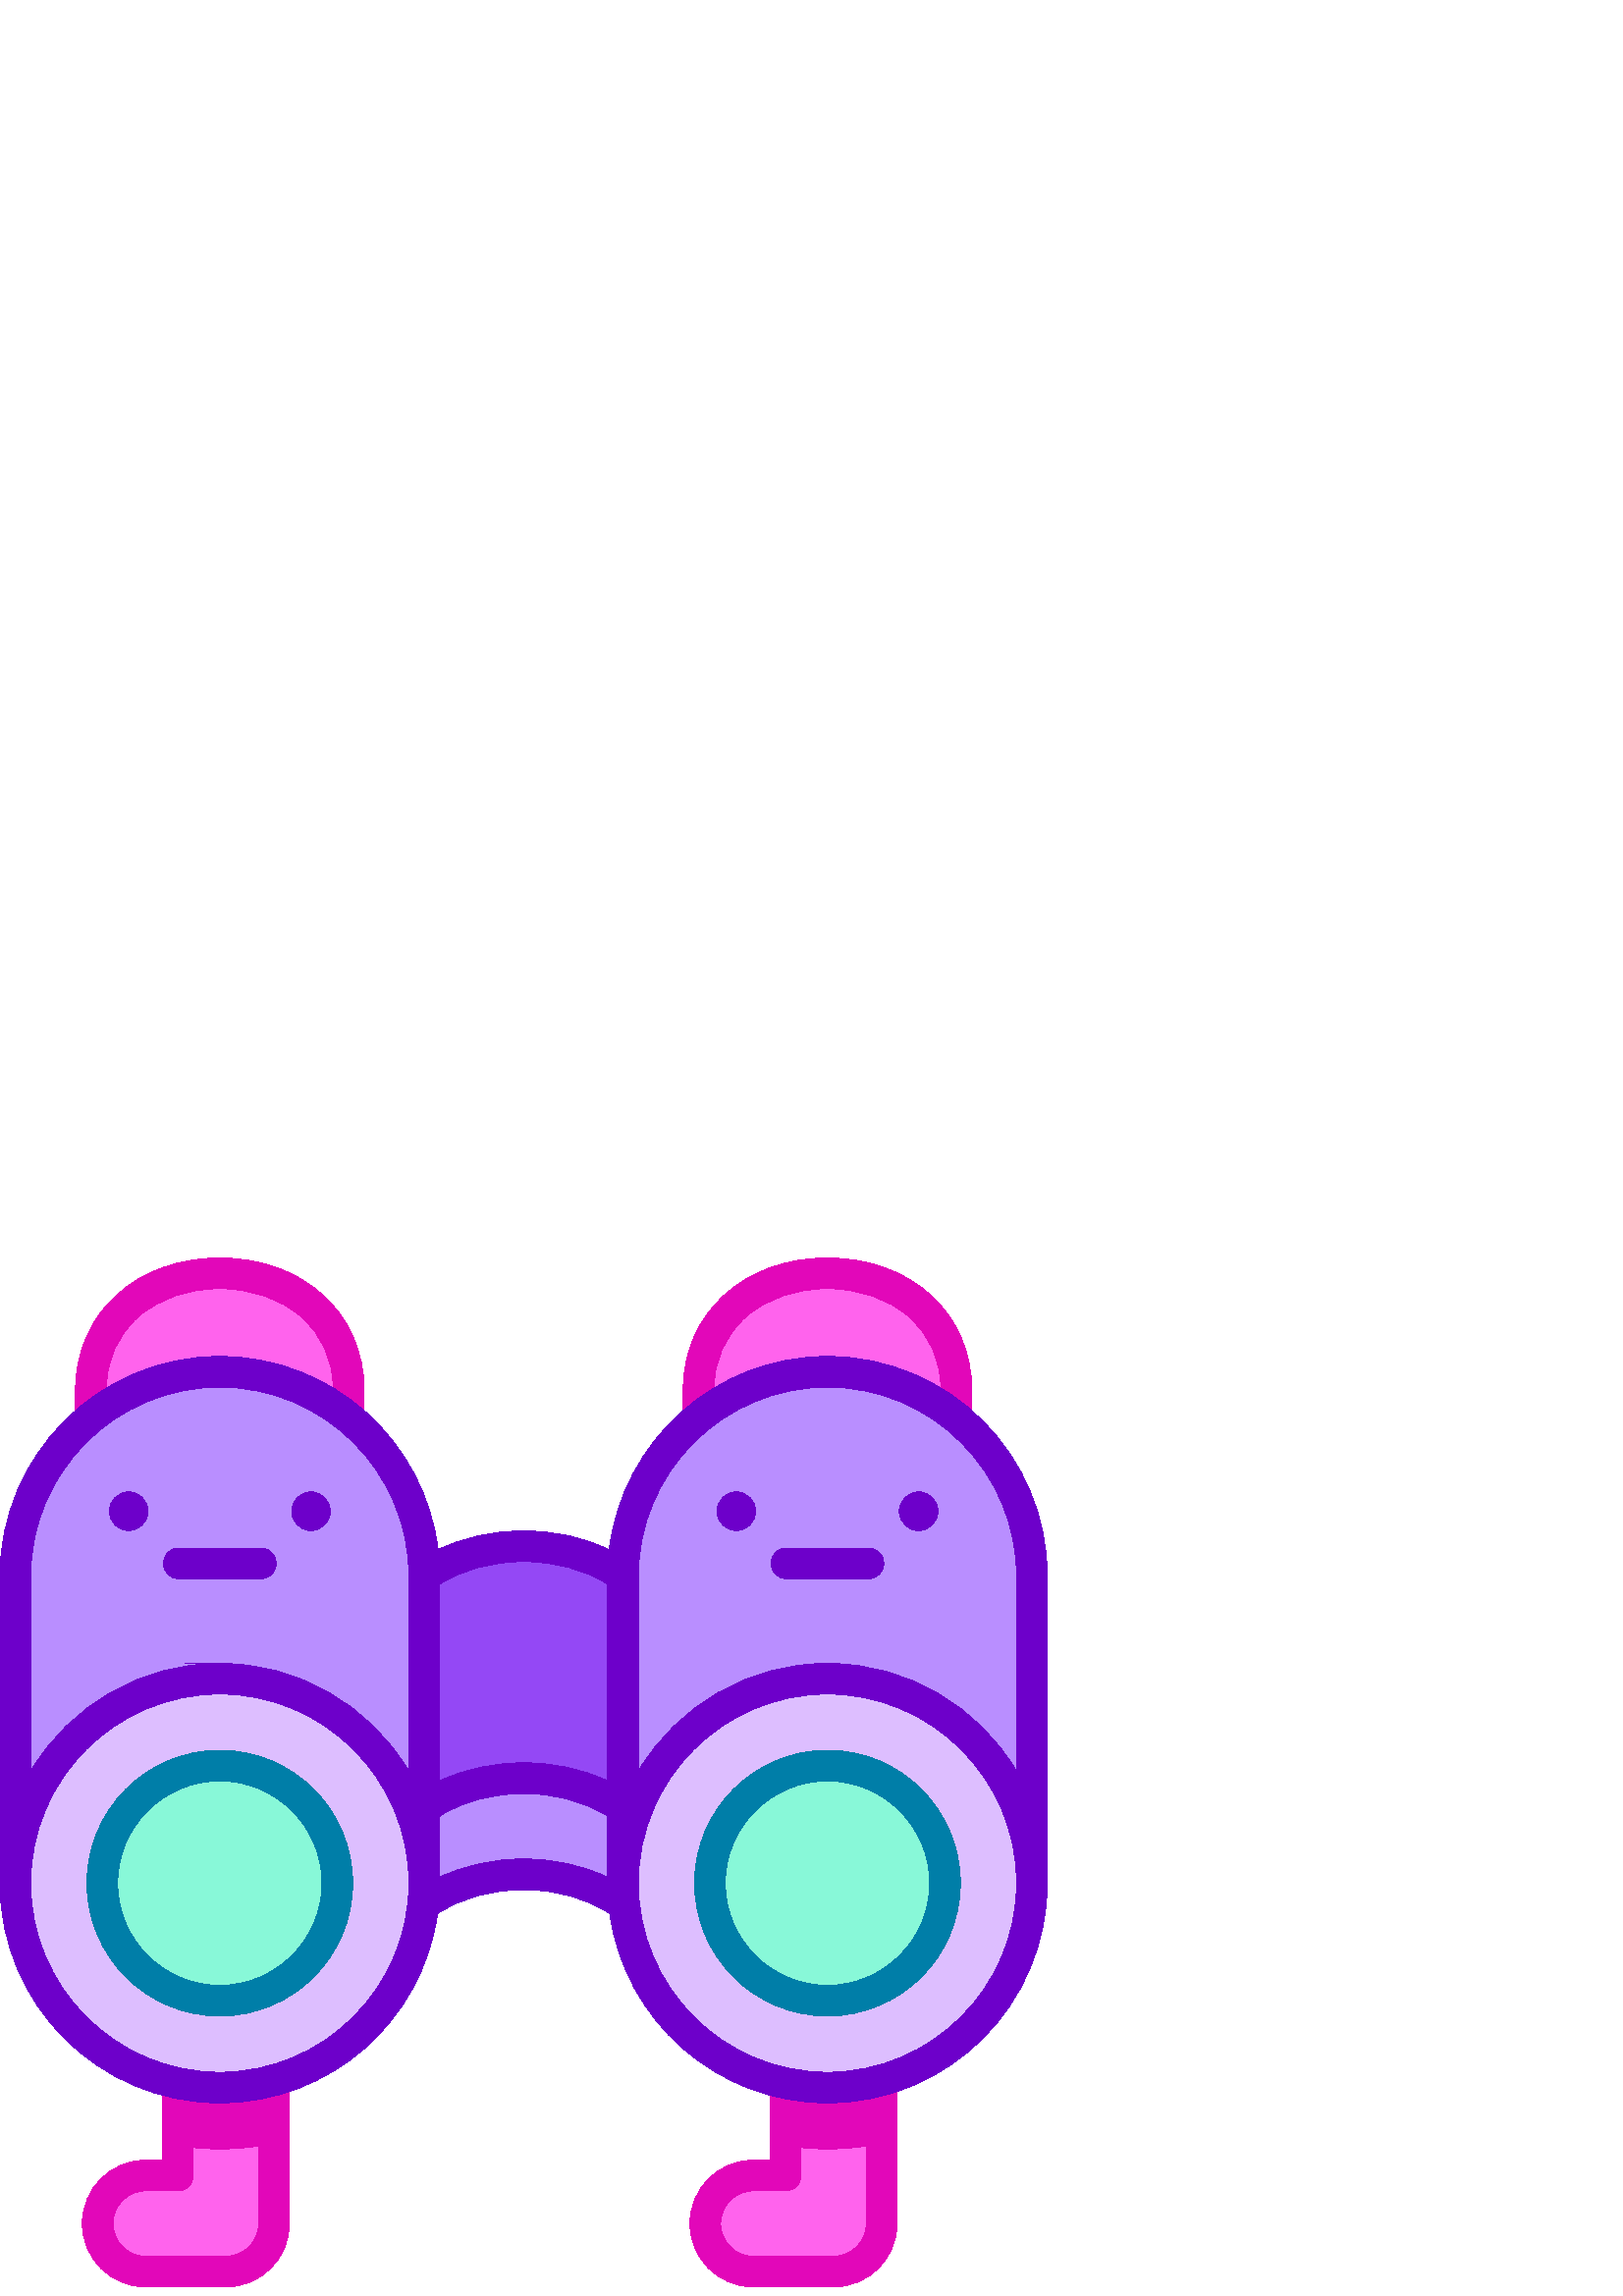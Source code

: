 %!PS-Adobe-3.0 EPSF-3.0
%%Pages: 1
%%DocumentData: Clean7Bit
%%LanguageLevel: 2
%%BoundingBox: 0 3 384 381
%%EndComments
%%BeginProlog
50 dict begin
/q { gsave } bind def
/Q { grestore } bind def
/cm { 6 array astore concat } bind def
/w { setlinewidth } bind def
/J { setlinecap } bind def
/j { setlinejoin } bind def
/M { setmiterlimit } bind def
/d { setdash } bind def
/m { moveto } bind def
/l { lineto } bind def
/c { curveto } bind def
/h { closepath } bind def
/re { exch dup neg 3 1 roll 5 3 roll moveto 0 rlineto
      0 exch rlineto 0 rlineto closepath } bind def
/S { stroke } bind def
/f { fill } bind def
/f* { eofill } bind def
/n { newpath } bind def
/W { clip } bind def
/W* { eoclip } bind def
/BT { } bind def
/ET { } bind def
/BDC { mark 3 1 roll /BDC pdfmark } bind def
/EMC { mark /EMC pdfmark } bind def
/cairo_store_point { /cairo_point_y exch def /cairo_point_x exch def } def
/Tj { show currentpoint cairo_store_point } bind def
/TJ {
  {
    dup
    type /stringtype eq
    { show } { -0.001 mul 0 cairo_font_matrix dtransform rmoveto } ifelse
  } forall
  currentpoint cairo_store_point
} bind def
/cairo_selectfont { cairo_font_matrix aload pop pop pop 0 0 6 array astore
    cairo_font exch selectfont cairo_point_x cairo_point_y moveto } bind def
/Tf { pop /cairo_font exch def /cairo_font_matrix where
      { pop cairo_selectfont } if } bind def
/Td { matrix translate cairo_font_matrix matrix concatmatrix dup
      /cairo_font_matrix exch def dup 4 get exch 5 get cairo_store_point
      /cairo_font where { pop cairo_selectfont } if } bind def
/Tm { 2 copy 8 2 roll 6 array astore /cairo_font_matrix exch def
      cairo_store_point /cairo_font where { pop cairo_selectfont } if } bind def
/g { setgray } bind def
/rg { setrgbcolor } bind def
/d1 { setcachedevice } bind def
/cairo_data_source {
  CairoDataIndex CairoData length lt
    { CairoData CairoDataIndex get /CairoDataIndex CairoDataIndex 1 add def }
    { () } ifelse
} def
/cairo_flush_ascii85_file { cairo_ascii85_file status { cairo_ascii85_file flushfile } if } def
/cairo_image { image cairo_flush_ascii85_file } def
/cairo_imagemask { imagemask cairo_flush_ascii85_file } def
%%EndProlog
%%BeginSetup
%%EndSetup
%%Page: 1 1
%%BeginPageSetup
%%PageBoundingBox: 0 3 384 381
%%EndPageSetup
q 0 3 384 378 rectclip
1 0 0 -1 0 384 cm q
0.867 0.745 1 rg
356.348 179.586 m 385.625 208.863 385.625 256.328 356.348 285.602 c 327.074
 314.875 279.609 314.875 250.336 285.602 c 221.062 256.328 221.062 208.863
 250.336 179.586 c 279.609 150.312 327.074 150.312 356.348 179.586 c h
356.348 179.586 m f
133.574 179.562 m 162.848 208.84 162.848 256.305 133.574 285.578 c 104.297
 314.852 56.836 314.852 27.559 285.578 c -1.715 256.305 -1.715 208.84 27.559
 179.562 c 56.836 150.289 104.297 150.289 133.574 179.562 c h
133.574 179.562 m f
0.533 0.973 0.847 rg
346.504 232.586 m 346.504 256.391 327.203 275.691 303.398 275.691 c 279.594
 275.691 260.297 256.391 260.297 232.586 c 260.297 208.781 279.594 189.484
 303.398 189.484 c 327.203 189.484 346.504 208.781 346.504 232.586 c h
346.504 232.586 m f
1 0.388 0.929 rg
303.398 45.051 m 321.32 45.051 337.77 51.34 350.664 61.828 c 350.664 51.707
 l 350.664 25.602 329.504 8.941 303.398 8.941 c 277.297 8.941 256.133 25.602
 256.133 51.707 c 256.133 61.828 l 269.031 51.34 285.48 45.051 303.398 45.051
 c h
303.398 45.051 m f
0.725 0.557 1 rg
378.375 120.023 m 378.375 232.586 l 378.375 191.18 344.809 157.613 303.402
 157.613 c 261.992 157.613 228.426 191.18 228.426 232.586 c 228.426 120.023
 l 228.426 78.617 261.992 45.051 303.402 45.051 c 344.809 45.051 378.375
 78.617 378.375 120.023 c h
378.375 120.023 m f
1 0.388 0.929 rg
303.398 307.562 m 298.133 307.562 292.992 307.016 288.027 305.984 c 288.027
 339.801 l 276.23 339.801 l 266.496 339.801 258.605 347.691 258.605 357.43
 c 258.605 367.164 266.496 375.059 276.23 375.059 c 305.656 375.059 l 315.395
 375.059 323.285 367.164 323.285 357.43 c 323.285 304.891 l 316.953 306.629
 310.285 307.562 303.398 307.562 c h
303.398 307.562 m f
0.533 0.973 0.847 rg
123.703 232.586 m 123.703 256.391 104.402 275.691 80.598 275.691 c 56.793
 275.691 37.496 256.391 37.496 232.586 c 37.496 208.781 56.793 189.484 80.598
 189.484 c 104.402 189.484 123.703 208.781 123.703 232.586 c h
123.703 232.586 m f
1 0.388 0.929 rg
80.598 45.051 m 98.52 45.051 114.969 51.34 127.867 61.828 c 127.867 51.707
 l 127.867 25.602 106.703 8.941 80.602 8.941 c 54.496 8.941 33.336 25.602
 33.336 51.707 c 33.336 61.828 l 46.23 51.34 62.68 45.051 80.598 45.051 
c h
80.598 45.051 m f
0.725 0.557 1 rg
155.574 120.023 m 155.574 232.586 l 155.574 191.18 122.008 157.613 80.598
 157.613 c 39.191 157.613 5.625 191.18 5.625 232.586 c 5.625 120.023 l 5.625
 78.617 39.191 45.051 80.598 45.051 c 122.008 45.051 155.574 78.617 155.574
 120.023 c h
155.574 120.023 m f
1 0.388 0.929 rg
80.598 307.562 m 75.332 307.562 70.191 307.016 65.23 305.984 c 65.23 339.801
 l 53.43 339.801 l 43.695 339.801 35.805 347.691 35.805 357.43 c 35.805 
367.164 43.695 375.059 53.43 375.059 c 82.855 375.059 l 92.594 375.059 100.484
 367.164 100.484 357.43 c 100.484 304.891 l 94.152 306.629 87.484 307.562
 80.598 307.562 c h
80.598 307.562 m f
0.725 0.557 1 rg
228.859 240.691 m 219.824 233.734 206.664 229.352 192 229.352 c 177.336
 229.352 164.172 233.734 155.137 240.691 c 155.402 238.309 155.574 235.352
 155.574 232.586 c 155.574 205.078 l 164.602 198.324 177.574 194.082 192
 194.082 c 206.422 194.082 219.398 198.324 228.422 205.078 c 228.422 232.586
 l 228.426 235.367 228.598 238.328 228.859 240.691 c h
228.859 240.691 m f
0.58 0.282 0.961 rg
228.426 120.023 m 228.426 205.078 l 219.398 198.324 206.422 194.082 192
 194.082 c 177.578 194.082 164.602 198.324 155.574 205.078 c 155.574 120.023
 l 164.602 113.27 177.578 109.031 192 109.031 c 206.422 109.031 219.398 
113.27 228.426 120.023 c h
228.426 120.023 m f
0.427 0 0.792 rg
343.914 96.207 m 343.914 100.121 340.738 103.297 336.82 103.297 c 332.906
 103.297 329.73 100.121 329.73 96.207 c 329.73 92.289 332.906 89.113 336.82
 89.113 c 340.738 89.113 343.914 92.289 343.914 96.207 c h
343.914 96.207 m f
277.07 96.207 m 277.07 100.121 273.895 103.297 269.98 103.297 c 266.062
 103.297 262.887 100.121 262.887 96.207 c 262.887 92.289 266.062 89.113 
269.98 89.113 c 273.895 89.113 277.07 92.289 277.07 96.207 c h
277.07 96.207 m f
0 0.494 0.659 rg
303.398 281.316 m 276.531 281.316 254.672 259.453 254.672 232.586 c 254.672
 205.719 276.531 183.859 303.398 183.859 c 330.27 183.859 352.129 205.719
 352.129 232.586 c 352.129 259.453 330.27 281.316 303.398 281.316 c h
303.398 195.109 m 282.734 195.109 265.922 211.922 265.922 232.586 c 265.922
 253.25 282.734 270.066 303.398 270.066 c 324.066 270.066 340.879 253.25
 340.879 232.586 c 340.879 211.922 324.066 195.109 303.398 195.109 c h
303.398 195.109 m f
0.886 0.027 0.725 rg
350.664 67.453 m 347.559 67.453 345.039 64.938 345.039 61.828 c 345.039
 51.707 l 345.039 40.855 340.922 31.547 333.133 24.781 c 325.547 18.195 
314.988 14.566 303.398 14.566 c 291.809 14.566 281.25 18.195 273.664 24.781
 c 265.875 31.547 261.758 40.855 261.758 51.707 c 261.758 61.828 l 261.758
 64.938 259.238 67.453 256.133 67.453 c 253.027 67.453 250.508 64.938 250.508
 61.828 c 250.508 51.707 l 250.508 23.668 272.75 3.316 303.398 3.316 c 334.047
 3.316 356.289 23.668 356.289 51.707 c 356.289 61.828 l 356.289 64.938 353.77
 67.453 350.664 67.453 c h
350.664 67.453 m f
305.656 380.684 m 276.234 380.684 l 263.41 380.684 252.98 370.25 252.98
 357.43 c 252.98 344.609 263.41 334.176 276.234 334.176 c 282.406 334.176
 l 282.406 305.984 l 282.406 302.875 284.922 300.359 288.031 300.359 c 291.137
 300.359 293.656 302.875 293.656 305.984 c 293.656 339.801 l 293.656 342.906
 291.137 345.426 288.031 345.426 c 276.234 345.426 l 269.613 345.426 264.23
 350.809 264.23 357.43 c 264.23 364.047 269.613 369.434 276.234 369.434 
c 305.656 369.434 l 312.277 369.434 317.66 364.047 317.66 357.43 c 317.66
 304.891 l 317.66 301.785 320.18 299.266 323.285 299.266 c 326.391 299.266
 328.91 301.785 328.91 304.891 c 328.91 357.43 l 328.91 370.25 318.48 380.684
 305.656 380.684 c h
305.656 380.684 m f
303.398 307.562 m 298.133 307.562 292.992 307.016 288.027 305.984 c 288.027
 328.859 l 293.039 329.656 298.172 330.074 303.398 330.074 c 310.211 330.074
 316.863 329.371 323.285 328.035 c 323.285 304.891 l 316.953 306.629 310.285
 307.562 303.398 307.562 c h
303.398 307.562 m f
0.427 0 0.792 rg
121.113 96.207 m 121.113 100.121 117.938 103.297 114.02 103.297 c 110.105
 103.297 106.93 100.121 106.93 96.207 c 106.93 92.289 110.105 89.113 114.02
 89.113 c 117.938 89.113 121.113 92.289 121.113 96.207 c h
121.113 96.207 m f
54.27 96.207 m 54.27 100.121 51.094 103.297 47.18 103.297 c 43.262 103.297
 40.086 100.121 40.086 96.207 c 40.086 92.289 43.262 89.113 47.18 89.113
 c 51.094 89.113 54.27 92.289 54.27 96.207 c h
54.27 96.207 m f
0 0.494 0.659 rg
80.598 281.316 m 53.73 281.316 31.871 259.453 31.871 232.586 c 31.871 205.719
 53.73 183.859 80.598 183.859 c 107.469 183.859 129.328 205.719 129.328 
232.586 c 129.328 259.453 107.469 281.316 80.598 281.316 c h
80.598 195.109 m 59.934 195.109 43.121 211.922 43.121 232.586 c 43.121 
253.25 59.934 270.066 80.598 270.066 c 101.266 270.066 118.078 253.25 118.078
 232.586 c 118.078 211.922 101.266 195.109 80.598 195.109 c h
80.598 195.109 m f
0.886 0.027 0.725 rg
127.863 67.453 m 124.758 67.453 122.238 64.938 122.238 61.828 c 122.238
 51.707 l 122.238 40.855 118.121 31.547 110.332 24.781 c 102.746 18.195 
92.188 14.566 80.598 14.566 c 69.012 14.566 58.453 18.195 50.867 24.781 
c 43.078 31.547 38.957 40.855 38.957 51.707 c 38.957 61.828 l 38.957 64.938
 36.441 67.453 33.332 67.453 c 30.227 67.453 27.707 64.938 27.707 61.828
 c 27.707 51.707 l 27.707 23.668 49.953 3.316 80.598 3.316 c 111.246 3.316
 133.492 23.668 133.492 51.707 c 133.492 61.828 l 133.488 64.938 130.973
 67.453 127.863 67.453 c h
127.863 67.453 m f
82.855 380.684 m 53.434 380.684 l 40.609 380.684 30.18 370.25 30.18 357.43
 c 30.18 344.609 40.609 334.176 53.434 334.176 c 59.605 334.176 l 59.605
 305.984 l 59.605 302.875 62.121 300.359 65.23 300.359 c 68.336 300.359 
70.855 302.875 70.855 305.984 c 70.855 339.801 l 70.855 342.906 68.336 345.426
 65.23 345.426 c 53.434 345.426 l 46.812 345.426 41.43 350.809 41.43 357.43
 c 41.43 364.047 46.812 369.434 53.434 369.434 c 82.855 369.434 l 89.477
 369.434 94.859 364.047 94.859 357.43 c 94.859 304.891 l 94.859 301.785 
97.379 299.266 100.484 299.266 c 103.59 299.266 106.109 301.785 106.109 
304.891 c 106.109 357.43 l 106.109 370.25 95.68 380.684 82.855 380.684 c
 h
82.855 380.684 m f
80.598 307.562 m 75.332 307.562 70.191 307.016 65.23 305.984 c 65.23 328.859
 l 70.238 329.656 75.371 330.074 80.598 330.074 c 87.414 330.074 94.062 
329.371 100.484 328.035 c 100.484 304.891 l 94.152 306.629 87.484 307.562
 80.598 307.562 c h
80.598 307.562 m f
0.427 0 0.792 rg
318.414 109.695 m 288.383 109.695 l 285.277 109.695 282.758 112.211 282.758
 115.32 c 282.758 118.426 285.277 120.945 288.383 120.945 c 318.414 120.945
 l 321.523 120.945 324.039 118.426 324.039 115.32 c 324.039 112.211 321.523
 109.695 318.414 109.695 c h
318.414 109.695 m f
303.402 39.422 m 262.227 39.422 228.168 70.461 223.379 110.367 c 214.273
 105.84 203.445 103.406 192 103.406 c 180.555 103.406 169.727 105.84 160.617
 110.367 c 155.832 70.461 121.773 39.422 80.598 39.422 c 36.156 39.422 0
 75.582 0 120.023 c 0 232.586 l 0 277.031 36.156 313.188 80.598 313.188 
c 121.23 313.188 154.93 282.965 160.414 243.824 c 168.699 238.184 180.059
 234.977 192 234.977 c 203.941 234.977 215.301 238.184 223.586 243.824 c
 229.07 282.965 262.77 313.188 303.402 313.188 c 347.844 313.188 384 277.031
 384 232.586 c 384 120.023 l 384 75.582 347.844 39.422 303.402 39.422 c 
h
80.598 301.938 m 42.359 301.938 11.25 270.828 11.25 232.586 c 11.25 194.117
 42.594 163.238 80.598 163.238 c 118.781 163.238 149.949 194.293 149.949
 232.586 c 149.949 270.57 119.078 301.938 80.598 301.938 c h
149.949 191.551 m 135.352 166.992 109.062 151.988 80.602 151.988 c 52.141
 151.988 80.598 151.988 80.598 151.988 c 52.242 151.988 25.836 166.98 11.25
 191.551 c 11.25 120.023 l 11.25 81.785 42.359 50.676 80.602 50.676 c 118.84
 50.676 149.949 81.785 149.949 120.023 c h
222.801 230.441 m 213.797 226.113 203.055 223.727 192 223.727 c 180.945
 223.727 170.203 226.113 161.199 230.441 c 161.199 208.027 l 170.066 202.305
 181.363 199.707 192 199.707 c 202.68 199.707 214.004 202.348 222.801 208.027
 c h
222.801 195.133 m 213.406 190.59 202.605 188.457 192 188.457 c 181.637 
188.457 170.754 190.516 161.199 195.133 c 161.199 122.961 l 169.418 117.66
 180.469 114.656 192 114.656 c 203.531 114.656 214.582 117.66 222.801 122.961
 c h
303.402 301.938 m 264.855 301.938 234.051 270.516 234.051 232.586 c 234.051
 194.348 265.16 163.238 303.402 163.238 c 341.641 163.238 372.75 194.348
 372.75 232.586 c 372.75 270.828 341.641 301.938 303.402 301.938 c h
372.75 191.547 m 358.684 167.859 332.824 151.988 303.402 151.988 c 274.52
 151.988 248.387 167.418 234.051 191.547 c 234.051 120.023 l 234.051 81.785
 265.16 50.672 303.402 50.672 c 341.641 50.672 372.75 81.785 372.75 120.023
 c h
372.75 191.547 m f
95.613 109.695 m 65.586 109.695 l 62.477 109.695 59.961 112.211 59.961 
115.32 c 59.961 118.426 62.477 120.945 65.586 120.945 c 95.617 120.945 l
 98.723 120.945 101.242 118.426 101.242 115.32 c 101.242 112.211 98.723 
109.695 95.613 109.695 c h
95.613 109.695 m f
Q Q
showpage
%%Trailer
end
%%EOF
